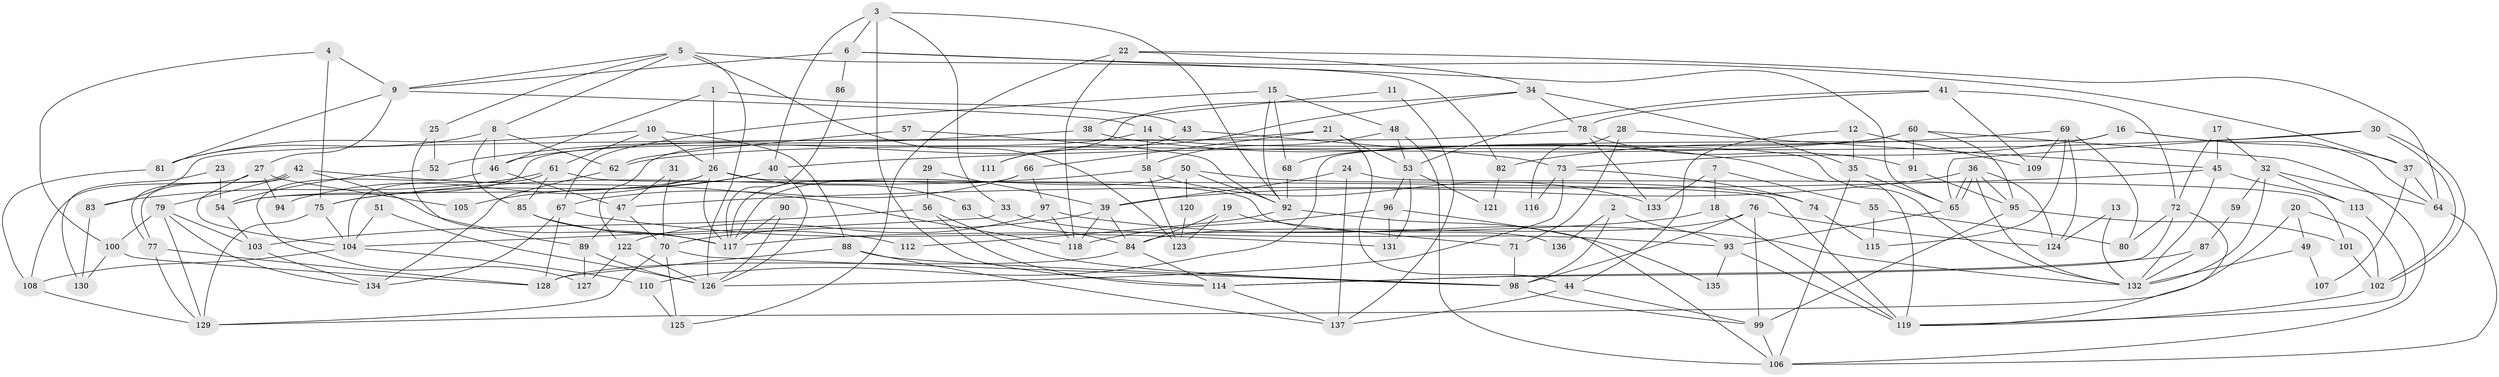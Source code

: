 // Generated by graph-tools (version 1.1) at 2025/51/03/09/25 04:51:08]
// undirected, 137 vertices, 274 edges
graph export_dot {
graph [start="1"]
  node [color=gray90,style=filled];
  1;
  2;
  3;
  4;
  5;
  6;
  7;
  8;
  9;
  10;
  11;
  12;
  13;
  14;
  15;
  16;
  17;
  18;
  19;
  20;
  21;
  22;
  23;
  24;
  25;
  26;
  27;
  28;
  29;
  30;
  31;
  32;
  33;
  34;
  35;
  36;
  37;
  38;
  39;
  40;
  41;
  42;
  43;
  44;
  45;
  46;
  47;
  48;
  49;
  50;
  51;
  52;
  53;
  54;
  55;
  56;
  57;
  58;
  59;
  60;
  61;
  62;
  63;
  64;
  65;
  66;
  67;
  68;
  69;
  70;
  71;
  72;
  73;
  74;
  75;
  76;
  77;
  78;
  79;
  80;
  81;
  82;
  83;
  84;
  85;
  86;
  87;
  88;
  89;
  90;
  91;
  92;
  93;
  94;
  95;
  96;
  97;
  98;
  99;
  100;
  101;
  102;
  103;
  104;
  105;
  106;
  107;
  108;
  109;
  110;
  111;
  112;
  113;
  114;
  115;
  116;
  117;
  118;
  119;
  120;
  121;
  122;
  123;
  124;
  125;
  126;
  127;
  128;
  129;
  130;
  131;
  132;
  133;
  134;
  135;
  136;
  137;
  1 -- 46;
  1 -- 26;
  1 -- 43;
  2 -- 98;
  2 -- 93;
  2 -- 136;
  3 -- 114;
  3 -- 33;
  3 -- 6;
  3 -- 40;
  3 -- 92;
  4 -- 75;
  4 -- 100;
  4 -- 9;
  5 -- 8;
  5 -- 9;
  5 -- 25;
  5 -- 82;
  5 -- 123;
  5 -- 126;
  6 -- 65;
  6 -- 9;
  6 -- 37;
  6 -- 86;
  7 -- 18;
  7 -- 133;
  7 -- 55;
  8 -- 62;
  8 -- 46;
  8 -- 81;
  8 -- 85;
  9 -- 14;
  9 -- 27;
  9 -- 81;
  10 -- 61;
  10 -- 81;
  10 -- 26;
  10 -- 88;
  11 -- 137;
  11 -- 38;
  12 -- 44;
  12 -- 35;
  12 -- 109;
  13 -- 132;
  13 -- 124;
  14 -- 58;
  14 -- 46;
  14 -- 132;
  15 -- 92;
  15 -- 67;
  15 -- 48;
  15 -- 68;
  16 -- 73;
  16 -- 64;
  16 -- 37;
  16 -- 110;
  17 -- 72;
  17 -- 45;
  17 -- 32;
  18 -- 117;
  18 -- 119;
  19 -- 84;
  19 -- 123;
  19 -- 71;
  20 -- 102;
  20 -- 129;
  20 -- 49;
  21 -- 66;
  21 -- 53;
  21 -- 44;
  21 -- 54;
  22 -- 118;
  22 -- 64;
  22 -- 34;
  22 -- 125;
  23 -- 54;
  23 -- 130;
  24 -- 137;
  24 -- 39;
  24 -- 101;
  25 -- 89;
  25 -- 52;
  26 -- 119;
  26 -- 54;
  26 -- 63;
  26 -- 94;
  26 -- 117;
  27 -- 104;
  27 -- 94;
  27 -- 105;
  27 -- 108;
  28 -- 45;
  28 -- 71;
  28 -- 116;
  29 -- 39;
  29 -- 56;
  30 -- 102;
  30 -- 102;
  30 -- 40;
  30 -- 65;
  31 -- 47;
  31 -- 70;
  32 -- 64;
  32 -- 59;
  32 -- 113;
  32 -- 132;
  33 -- 93;
  33 -- 104;
  34 -- 122;
  34 -- 35;
  34 -- 78;
  34 -- 111;
  35 -- 65;
  35 -- 106;
  36 -- 65;
  36 -- 65;
  36 -- 132;
  36 -- 39;
  36 -- 95;
  36 -- 124;
  37 -- 64;
  37 -- 107;
  38 -- 52;
  38 -- 119;
  39 -- 70;
  39 -- 84;
  39 -- 118;
  40 -- 75;
  40 -- 105;
  40 -- 126;
  41 -- 53;
  41 -- 72;
  41 -- 78;
  41 -- 109;
  42 -- 77;
  42 -- 77;
  42 -- 79;
  42 -- 117;
  42 -- 118;
  43 -- 73;
  43 -- 111;
  44 -- 99;
  44 -- 137;
  45 -- 47;
  45 -- 132;
  45 -- 113;
  46 -- 47;
  46 -- 127;
  47 -- 70;
  47 -- 89;
  48 -- 106;
  48 -- 53;
  48 -- 58;
  49 -- 132;
  49 -- 107;
  50 -- 92;
  50 -- 117;
  50 -- 74;
  50 -- 120;
  51 -- 104;
  51 -- 126;
  52 -- 54;
  53 -- 131;
  53 -- 96;
  53 -- 121;
  54 -- 103;
  55 -- 80;
  55 -- 115;
  56 -- 103;
  56 -- 98;
  56 -- 114;
  57 -- 62;
  57 -- 92;
  58 -- 75;
  58 -- 123;
  58 -- 133;
  59 -- 87;
  60 -- 91;
  60 -- 106;
  60 -- 62;
  60 -- 68;
  60 -- 95;
  61 -- 104;
  61 -- 85;
  61 -- 83;
  61 -- 136;
  62 -- 134;
  63 -- 84;
  64 -- 106;
  65 -- 93;
  66 -- 97;
  66 -- 117;
  66 -- 67;
  67 -- 128;
  67 -- 131;
  67 -- 134;
  68 -- 92;
  69 -- 124;
  69 -- 109;
  69 -- 80;
  69 -- 82;
  69 -- 115;
  70 -- 129;
  70 -- 98;
  70 -- 125;
  71 -- 98;
  72 -- 119;
  72 -- 114;
  72 -- 80;
  73 -- 74;
  73 -- 126;
  73 -- 116;
  74 -- 115;
  75 -- 129;
  75 -- 104;
  76 -- 98;
  76 -- 99;
  76 -- 84;
  76 -- 124;
  77 -- 128;
  77 -- 129;
  78 -- 83;
  78 -- 91;
  78 -- 133;
  79 -- 103;
  79 -- 129;
  79 -- 100;
  79 -- 134;
  81 -- 108;
  82 -- 121;
  83 -- 130;
  84 -- 114;
  84 -- 128;
  85 -- 117;
  85 -- 112;
  86 -- 117;
  87 -- 132;
  87 -- 114;
  88 -- 137;
  88 -- 98;
  88 -- 128;
  89 -- 126;
  89 -- 127;
  90 -- 117;
  90 -- 126;
  91 -- 95;
  92 -- 112;
  92 -- 135;
  93 -- 119;
  93 -- 135;
  95 -- 99;
  95 -- 101;
  96 -- 118;
  96 -- 106;
  96 -- 131;
  97 -- 132;
  97 -- 118;
  97 -- 122;
  98 -- 99;
  99 -- 106;
  100 -- 128;
  100 -- 130;
  101 -- 102;
  102 -- 119;
  103 -- 134;
  104 -- 108;
  104 -- 110;
  108 -- 129;
  110 -- 125;
  113 -- 119;
  114 -- 137;
  120 -- 123;
  122 -- 126;
  122 -- 127;
}
